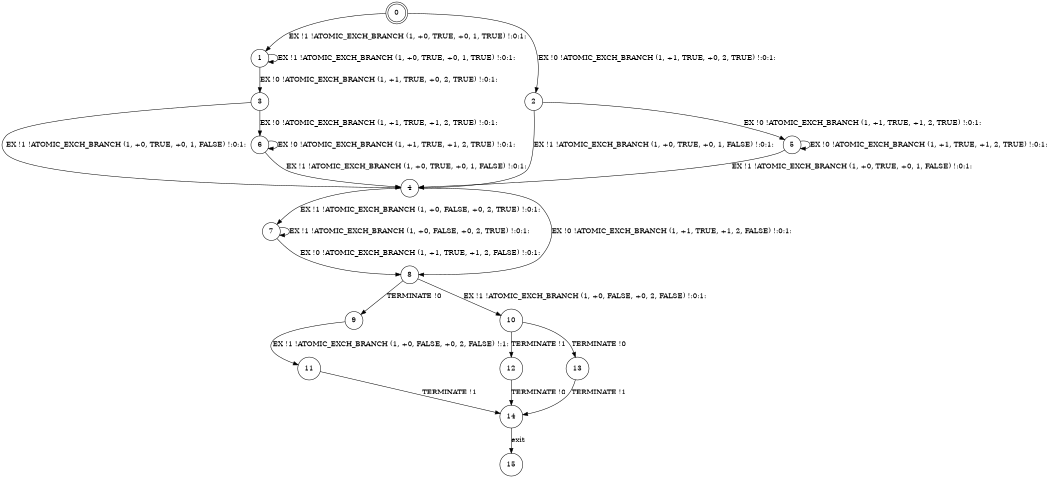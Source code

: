 digraph BCG {
size = "7, 10.5";
center = TRUE;
node [shape = circle];
0 [peripheries = 2];
0 -> 1 [label = "EX !1 !ATOMIC_EXCH_BRANCH (1, +0, TRUE, +0, 1, TRUE) !:0:1:"];
0 -> 2 [label = "EX !0 !ATOMIC_EXCH_BRANCH (1, +1, TRUE, +0, 2, TRUE) !:0:1:"];
1 -> 3 [label = "EX !0 !ATOMIC_EXCH_BRANCH (1, +1, TRUE, +0, 2, TRUE) !:0:1:"];
1 -> 1 [label = "EX !1 !ATOMIC_EXCH_BRANCH (1, +0, TRUE, +0, 1, TRUE) !:0:1:"];
2 -> 4 [label = "EX !1 !ATOMIC_EXCH_BRANCH (1, +0, TRUE, +0, 1, FALSE) !:0:1:"];
2 -> 5 [label = "EX !0 !ATOMIC_EXCH_BRANCH (1, +1, TRUE, +1, 2, TRUE) !:0:1:"];
3 -> 4 [label = "EX !1 !ATOMIC_EXCH_BRANCH (1, +0, TRUE, +0, 1, FALSE) !:0:1:"];
3 -> 6 [label = "EX !0 !ATOMIC_EXCH_BRANCH (1, +1, TRUE, +1, 2, TRUE) !:0:1:"];
4 -> 7 [label = "EX !1 !ATOMIC_EXCH_BRANCH (1, +0, FALSE, +0, 2, TRUE) !:0:1:"];
4 -> 8 [label = "EX !0 !ATOMIC_EXCH_BRANCH (1, +1, TRUE, +1, 2, FALSE) !:0:1:"];
5 -> 4 [label = "EX !1 !ATOMIC_EXCH_BRANCH (1, +0, TRUE, +0, 1, FALSE) !:0:1:"];
5 -> 5 [label = "EX !0 !ATOMIC_EXCH_BRANCH (1, +1, TRUE, +1, 2, TRUE) !:0:1:"];
6 -> 4 [label = "EX !1 !ATOMIC_EXCH_BRANCH (1, +0, TRUE, +0, 1, FALSE) !:0:1:"];
6 -> 6 [label = "EX !0 !ATOMIC_EXCH_BRANCH (1, +1, TRUE, +1, 2, TRUE) !:0:1:"];
7 -> 7 [label = "EX !1 !ATOMIC_EXCH_BRANCH (1, +0, FALSE, +0, 2, TRUE) !:0:1:"];
7 -> 8 [label = "EX !0 !ATOMIC_EXCH_BRANCH (1, +1, TRUE, +1, 2, FALSE) !:0:1:"];
8 -> 9 [label = "TERMINATE !0"];
8 -> 10 [label = "EX !1 !ATOMIC_EXCH_BRANCH (1, +0, FALSE, +0, 2, FALSE) !:0:1:"];
9 -> 11 [label = "EX !1 !ATOMIC_EXCH_BRANCH (1, +0, FALSE, +0, 2, FALSE) !:1:"];
10 -> 12 [label = "TERMINATE !1"];
10 -> 13 [label = "TERMINATE !0"];
11 -> 14 [label = "TERMINATE !1"];
12 -> 14 [label = "TERMINATE !0"];
13 -> 14 [label = "TERMINATE !1"];
14 -> 15 [label = "exit"];
}
